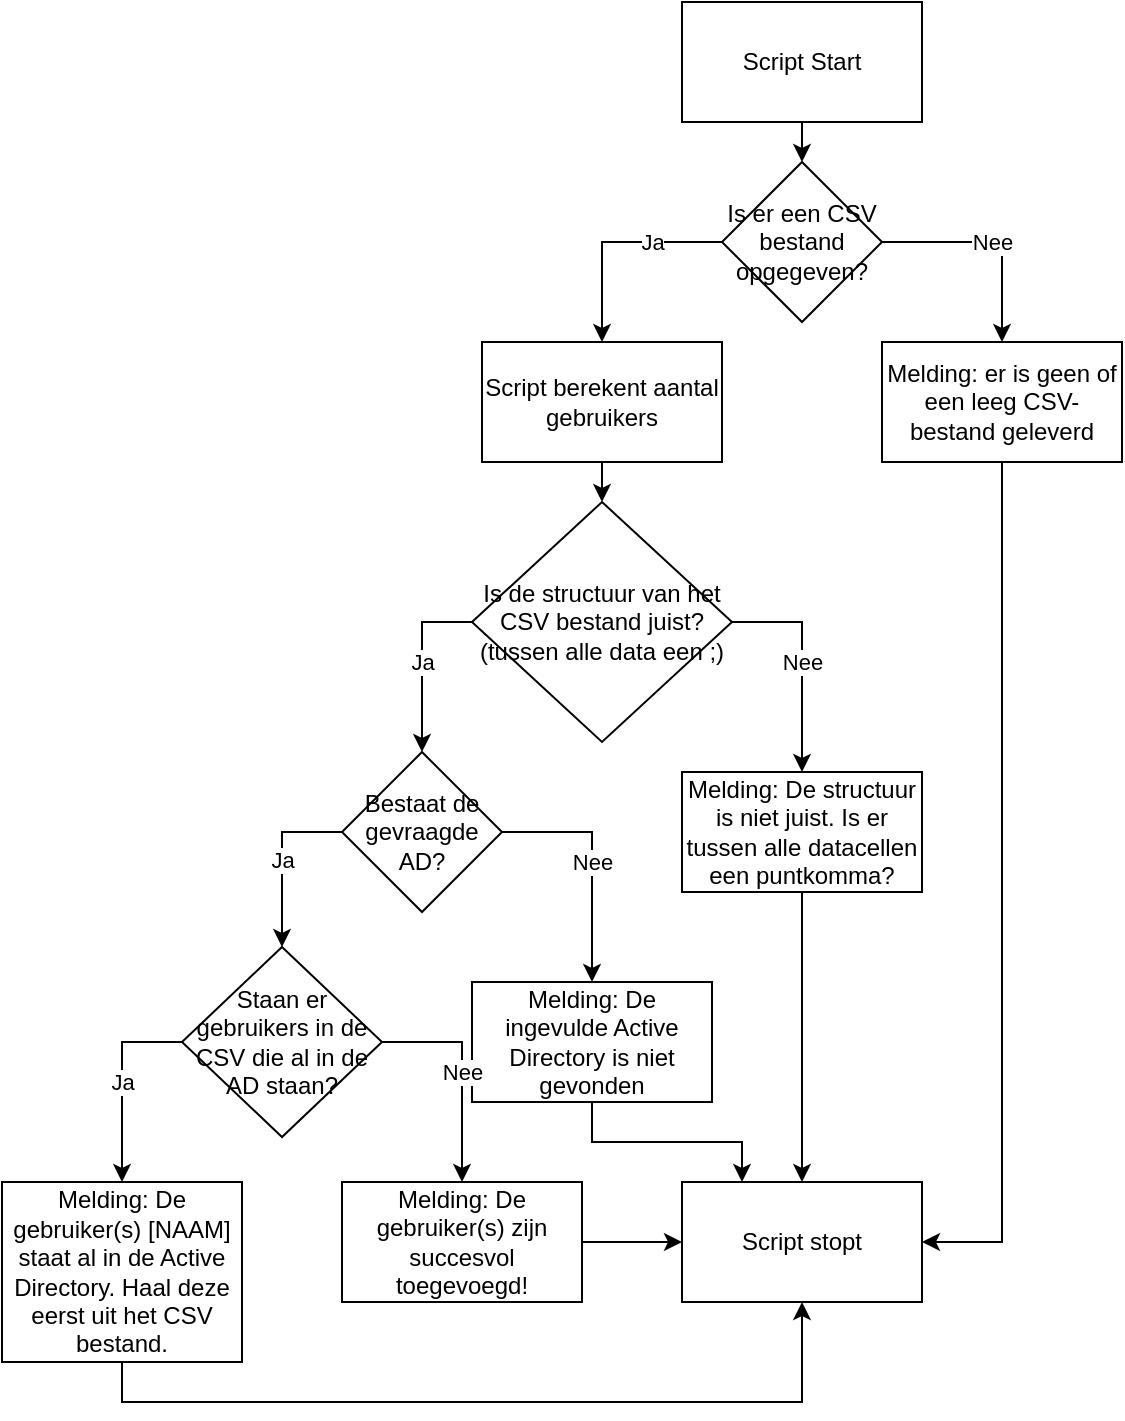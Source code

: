 <mxfile version="26.0.7">
  <diagram name="Page-1" id="52a04d89-c75d-2922-d76d-85b35f80e030">
    <mxGraphModel dx="1500" dy="804" grid="1" gridSize="10" guides="1" tooltips="1" connect="1" arrows="1" fold="1" page="1" pageScale="1" pageWidth="1100" pageHeight="850" background="none" math="0" shadow="0">
      <root>
        <mxCell id="0" />
        <mxCell id="1" parent="0" />
        <mxCell id="H6KsvfKWJKTPre45YXKc-9" style="edgeStyle=orthogonalEdgeStyle;rounded=0;orthogonalLoop=1;jettySize=auto;html=1;exitX=0.5;exitY=1;exitDx=0;exitDy=0;entryX=0.5;entryY=0;entryDx=0;entryDy=0;" edge="1" parent="1" source="H6KsvfKWJKTPre45YXKc-1" target="H6KsvfKWJKTPre45YXKc-2">
          <mxGeometry relative="1" as="geometry" />
        </mxCell>
        <mxCell id="H6KsvfKWJKTPre45YXKc-1" value="Script Start" style="rounded=0;whiteSpace=wrap;html=1;" vertex="1" parent="1">
          <mxGeometry x="500" y="40" width="120" height="60" as="geometry" />
        </mxCell>
        <mxCell id="H6KsvfKWJKTPre45YXKc-4" value="Ja" style="edgeStyle=orthogonalEdgeStyle;rounded=0;orthogonalLoop=1;jettySize=auto;html=1;exitX=0;exitY=1;exitDx=0;exitDy=0;entryX=0.5;entryY=0;entryDx=0;entryDy=0;" edge="1" parent="1" source="H6KsvfKWJKTPre45YXKc-2" target="H6KsvfKWJKTPre45YXKc-15">
          <mxGeometry relative="1" as="geometry">
            <mxPoint x="480.0" y="200" as="targetPoint" />
            <Array as="points">
              <mxPoint x="540" y="160" />
              <mxPoint x="460" y="160" />
            </Array>
          </mxGeometry>
        </mxCell>
        <mxCell id="H6KsvfKWJKTPre45YXKc-13" value="Nee" style="edgeStyle=orthogonalEdgeStyle;rounded=0;orthogonalLoop=1;jettySize=auto;html=1;entryX=0.5;entryY=0;entryDx=0;entryDy=0;" edge="1" parent="1" source="H6KsvfKWJKTPre45YXKc-2" target="H6KsvfKWJKTPre45YXKc-11">
          <mxGeometry relative="1" as="geometry">
            <Array as="points">
              <mxPoint x="660" y="160" />
            </Array>
          </mxGeometry>
        </mxCell>
        <mxCell id="H6KsvfKWJKTPre45YXKc-2" value="Is er een CSV bestand opgegeven?" style="rhombus;whiteSpace=wrap;html=1;" vertex="1" parent="1">
          <mxGeometry x="520" y="120" width="80" height="80" as="geometry" />
        </mxCell>
        <mxCell id="H6KsvfKWJKTPre45YXKc-3" value="Script stopt" style="rounded=0;whiteSpace=wrap;html=1;" vertex="1" parent="1">
          <mxGeometry x="500" y="630" width="120" height="60" as="geometry" />
        </mxCell>
        <mxCell id="H6KsvfKWJKTPre45YXKc-14" style="edgeStyle=orthogonalEdgeStyle;rounded=0;orthogonalLoop=1;jettySize=auto;html=1;entryX=1;entryY=0.5;entryDx=0;entryDy=0;" edge="1" parent="1" source="H6KsvfKWJKTPre45YXKc-11" target="H6KsvfKWJKTPre45YXKc-3">
          <mxGeometry relative="1" as="geometry" />
        </mxCell>
        <mxCell id="H6KsvfKWJKTPre45YXKc-11" value="Melding: er is geen of een leeg CSV-bestand geleverd" style="rounded=0;whiteSpace=wrap;html=1;" vertex="1" parent="1">
          <mxGeometry x="600" y="210" width="120" height="60" as="geometry" />
        </mxCell>
        <mxCell id="H6KsvfKWJKTPre45YXKc-17" style="edgeStyle=orthogonalEdgeStyle;rounded=0;orthogonalLoop=1;jettySize=auto;html=1;exitX=0.5;exitY=1;exitDx=0;exitDy=0;entryX=0.5;entryY=0;entryDx=0;entryDy=0;" edge="1" parent="1" source="H6KsvfKWJKTPre45YXKc-15" target="H6KsvfKWJKTPre45YXKc-16">
          <mxGeometry relative="1" as="geometry" />
        </mxCell>
        <mxCell id="H6KsvfKWJKTPre45YXKc-15" value="Script berekent aantal gebruikers" style="rounded=0;whiteSpace=wrap;html=1;" vertex="1" parent="1">
          <mxGeometry x="400" y="210" width="120" height="60" as="geometry" />
        </mxCell>
        <mxCell id="H6KsvfKWJKTPre45YXKc-20" value="Nee" style="edgeStyle=orthogonalEdgeStyle;rounded=0;orthogonalLoop=1;jettySize=auto;html=1;entryX=0.5;entryY=0;entryDx=0;entryDy=0;exitX=1;exitY=0.5;exitDx=0;exitDy=0;" edge="1" parent="1" source="H6KsvfKWJKTPre45YXKc-16" target="H6KsvfKWJKTPre45YXKc-19">
          <mxGeometry relative="1" as="geometry" />
        </mxCell>
        <mxCell id="H6KsvfKWJKTPre45YXKc-23" value="Ja" style="edgeStyle=orthogonalEdgeStyle;rounded=0;orthogonalLoop=1;jettySize=auto;html=1;exitX=0;exitY=0.5;exitDx=0;exitDy=0;entryX=0.5;entryY=0;entryDx=0;entryDy=0;" edge="1" parent="1" source="H6KsvfKWJKTPre45YXKc-16" target="H6KsvfKWJKTPre45YXKc-27">
          <mxGeometry relative="1" as="geometry">
            <mxPoint x="360.0" y="425" as="targetPoint" />
          </mxGeometry>
        </mxCell>
        <mxCell id="H6KsvfKWJKTPre45YXKc-16" value="Is de structuur van het CSV bestand juist? (tussen alle data een ;)" style="rhombus;whiteSpace=wrap;html=1;" vertex="1" parent="1">
          <mxGeometry x="395" y="290" width="130" height="120" as="geometry" />
        </mxCell>
        <mxCell id="H6KsvfKWJKTPre45YXKc-21" style="edgeStyle=orthogonalEdgeStyle;rounded=0;orthogonalLoop=1;jettySize=auto;html=1;entryX=0.5;entryY=0;entryDx=0;entryDy=0;" edge="1" parent="1" source="H6KsvfKWJKTPre45YXKc-19" target="H6KsvfKWJKTPre45YXKc-3">
          <mxGeometry relative="1" as="geometry" />
        </mxCell>
        <mxCell id="H6KsvfKWJKTPre45YXKc-19" value="Melding: De structuur is niet juist. Is er tussen alle datacellen een puntkomma?" style="rounded=0;whiteSpace=wrap;html=1;" vertex="1" parent="1">
          <mxGeometry x="500" y="425" width="120" height="60" as="geometry" />
        </mxCell>
        <mxCell id="H6KsvfKWJKTPre45YXKc-29" value="Nee" style="edgeStyle=orthogonalEdgeStyle;rounded=0;orthogonalLoop=1;jettySize=auto;html=1;entryX=0.5;entryY=0;entryDx=0;entryDy=0;exitX=1;exitY=0.5;exitDx=0;exitDy=0;" edge="1" parent="1" source="H6KsvfKWJKTPre45YXKc-27" target="H6KsvfKWJKTPre45YXKc-28">
          <mxGeometry relative="1" as="geometry" />
        </mxCell>
        <mxCell id="H6KsvfKWJKTPre45YXKc-32" value="Ja" style="edgeStyle=orthogonalEdgeStyle;rounded=0;orthogonalLoop=1;jettySize=auto;html=1;entryX=0.5;entryY=0;entryDx=0;entryDy=0;exitX=0;exitY=0.5;exitDx=0;exitDy=0;" edge="1" parent="1" source="H6KsvfKWJKTPre45YXKc-27" target="H6KsvfKWJKTPre45YXKc-33">
          <mxGeometry relative="1" as="geometry">
            <mxPoint x="310.0" y="520" as="targetPoint" />
          </mxGeometry>
        </mxCell>
        <mxCell id="H6KsvfKWJKTPre45YXKc-27" value="Bestaat de gevraagde AD?" style="rhombus;whiteSpace=wrap;html=1;" vertex="1" parent="1">
          <mxGeometry x="330" y="415" width="80" height="80" as="geometry" />
        </mxCell>
        <mxCell id="H6KsvfKWJKTPre45YXKc-30" style="edgeStyle=orthogonalEdgeStyle;rounded=0;orthogonalLoop=1;jettySize=auto;html=1;entryX=0.25;entryY=0;entryDx=0;entryDy=0;" edge="1" parent="1" source="H6KsvfKWJKTPre45YXKc-28" target="H6KsvfKWJKTPre45YXKc-3">
          <mxGeometry relative="1" as="geometry" />
        </mxCell>
        <mxCell id="H6KsvfKWJKTPre45YXKc-28" value="Melding: De ingevulde Active Directory is niet gevonden" style="rounded=0;whiteSpace=wrap;html=1;" vertex="1" parent="1">
          <mxGeometry x="395" y="530" width="120" height="60" as="geometry" />
        </mxCell>
        <mxCell id="H6KsvfKWJKTPre45YXKc-39" value="Ja" style="edgeStyle=orthogonalEdgeStyle;rounded=0;orthogonalLoop=1;jettySize=auto;html=1;entryX=0.5;entryY=0;entryDx=0;entryDy=0;exitX=0;exitY=0.5;exitDx=0;exitDy=0;" edge="1" parent="1" source="H6KsvfKWJKTPre45YXKc-33" target="H6KsvfKWJKTPre45YXKc-34">
          <mxGeometry relative="1" as="geometry" />
        </mxCell>
        <mxCell id="H6KsvfKWJKTPre45YXKc-40" value="Nee" style="edgeStyle=orthogonalEdgeStyle;rounded=0;orthogonalLoop=1;jettySize=auto;html=1;entryX=0.5;entryY=0;entryDx=0;entryDy=0;exitX=1;exitY=0.5;exitDx=0;exitDy=0;" edge="1" parent="1" source="H6KsvfKWJKTPre45YXKc-33" target="H6KsvfKWJKTPre45YXKc-37">
          <mxGeometry relative="1" as="geometry" />
        </mxCell>
        <mxCell id="H6KsvfKWJKTPre45YXKc-33" value="Staan er gebruikers in de CSV die al in de AD staan?" style="rhombus;whiteSpace=wrap;html=1;" vertex="1" parent="1">
          <mxGeometry x="250" y="512.5" width="100" height="95" as="geometry" />
        </mxCell>
        <mxCell id="H6KsvfKWJKTPre45YXKc-42" style="edgeStyle=orthogonalEdgeStyle;rounded=0;orthogonalLoop=1;jettySize=auto;html=1;entryX=0.5;entryY=1;entryDx=0;entryDy=0;exitX=0.5;exitY=1;exitDx=0;exitDy=0;" edge="1" parent="1" source="H6KsvfKWJKTPre45YXKc-34" target="H6KsvfKWJKTPre45YXKc-3">
          <mxGeometry relative="1" as="geometry" />
        </mxCell>
        <mxCell id="H6KsvfKWJKTPre45YXKc-34" value="Melding: De gebruiker(s) [NAAM] staat al in de Active Directory. Haal deze eerst uit het CSV bestand." style="rounded=0;whiteSpace=wrap;html=1;" vertex="1" parent="1">
          <mxGeometry x="160" y="630" width="120" height="90" as="geometry" />
        </mxCell>
        <mxCell id="H6KsvfKWJKTPre45YXKc-41" style="edgeStyle=orthogonalEdgeStyle;rounded=0;orthogonalLoop=1;jettySize=auto;html=1;entryX=0;entryY=0.5;entryDx=0;entryDy=0;" edge="1" parent="1" source="H6KsvfKWJKTPre45YXKc-37" target="H6KsvfKWJKTPre45YXKc-3">
          <mxGeometry relative="1" as="geometry" />
        </mxCell>
        <mxCell id="H6KsvfKWJKTPre45YXKc-37" value="Melding: De gebruiker(s) zijn succesvol toegevoegd!" style="rounded=0;whiteSpace=wrap;html=1;" vertex="1" parent="1">
          <mxGeometry x="330" y="630" width="120" height="60" as="geometry" />
        </mxCell>
      </root>
    </mxGraphModel>
  </diagram>
</mxfile>
